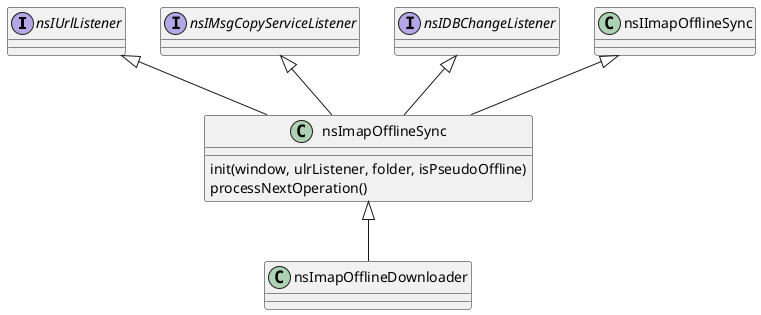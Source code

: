 @startuml

interface nsIUrlListener

interface nsIMsgCopyServiceListener

interface nsIDBChangeListener

class nsImapOfflineSync {
  init(window, ulrListener, folder, isPseudoOffline)
  processNextOperation()
}

nsIUrlListener <|-- nsImapOfflineSync
nsIMsgCopyServiceListener <|-- nsImapOfflineSync
nsIDBChangeListener <|-- nsImapOfflineSync
nsIImapOfflineSync <|-- nsImapOfflineSync


class nsImapOfflineDownloader
nsImapOfflineSync <|-- nsImapOfflineDownloader

@enduml
